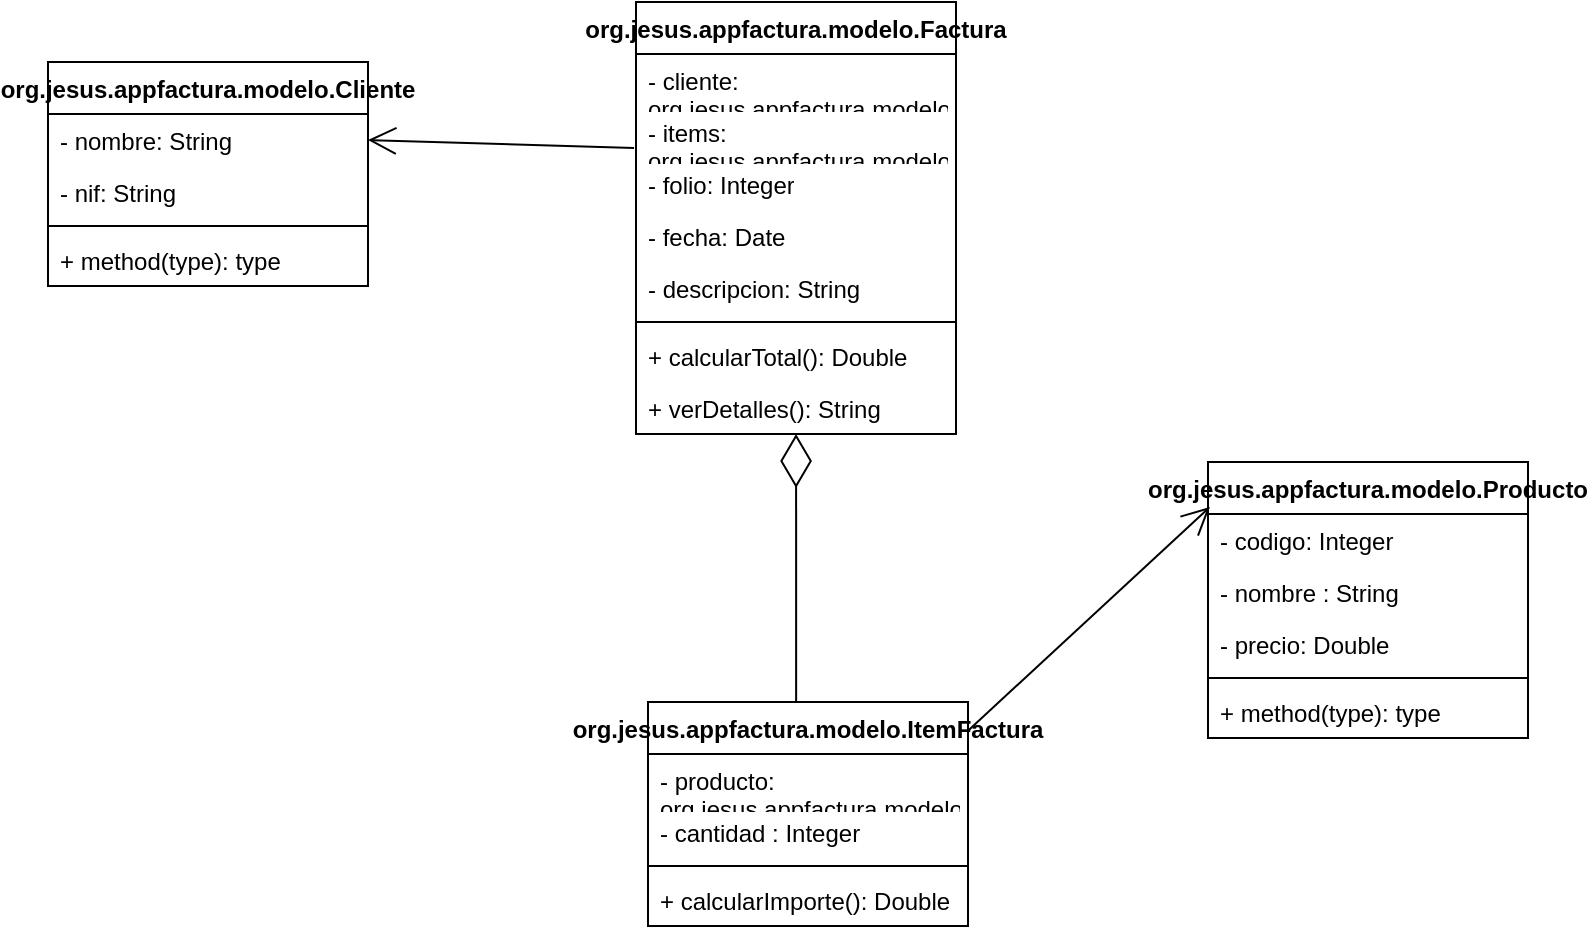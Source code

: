 <mxfile version="24.2.5" type="device">
  <diagram id="C5RBs43oDa-KdzZeNtuy" name="Page-1">
    <mxGraphModel dx="880" dy="524" grid="1" gridSize="10" guides="1" tooltips="1" connect="1" arrows="1" fold="1" page="1" pageScale="1" pageWidth="827" pageHeight="1169" math="0" shadow="0">
      <root>
        <mxCell id="WIyWlLk6GJQsqaUBKTNV-0" />
        <mxCell id="WIyWlLk6GJQsqaUBKTNV-1" parent="WIyWlLk6GJQsqaUBKTNV-0" />
        <mxCell id="KqwLH8ykXRefaGtw-HeZ-1" value="org.jesus.appfactura.modelo.Factura" style="swimlane;fontStyle=1;align=center;verticalAlign=top;childLayout=stackLayout;horizontal=1;startSize=26;horizontalStack=0;resizeParent=1;resizeParentMax=0;resizeLast=0;collapsible=1;marginBottom=0;whiteSpace=wrap;html=1;" vertex="1" parent="WIyWlLk6GJQsqaUBKTNV-1">
          <mxGeometry x="334" y="30" width="160" height="216" as="geometry" />
        </mxCell>
        <mxCell id="KqwLH8ykXRefaGtw-HeZ-21" value="- cliente: org.jesus.appfactura.modelo.Cliente&lt;div&gt;&lt;br&gt;&lt;/div&gt;" style="text;strokeColor=none;fillColor=none;align=left;verticalAlign=top;spacingLeft=4;spacingRight=4;overflow=hidden;rotatable=0;points=[[0,0.5],[1,0.5]];portConstraint=eastwest;whiteSpace=wrap;html=1;" vertex="1" parent="KqwLH8ykXRefaGtw-HeZ-1">
          <mxGeometry y="26" width="160" height="26" as="geometry" />
        </mxCell>
        <mxCell id="KqwLH8ykXRefaGtw-HeZ-2" value="&lt;div&gt;- items: org.jesus.appfactura.modelo.ItemFactura[]&lt;/div&gt;" style="text;strokeColor=none;fillColor=none;align=left;verticalAlign=top;spacingLeft=4;spacingRight=4;overflow=hidden;rotatable=0;points=[[0,0.5],[1,0.5]];portConstraint=eastwest;whiteSpace=wrap;html=1;" vertex="1" parent="KqwLH8ykXRefaGtw-HeZ-1">
          <mxGeometry y="52" width="160" height="26" as="geometry" />
        </mxCell>
        <mxCell id="KqwLH8ykXRefaGtw-HeZ-27" value="&lt;div&gt;- folio: Integer&lt;/div&gt;" style="text;strokeColor=none;fillColor=none;align=left;verticalAlign=top;spacingLeft=4;spacingRight=4;overflow=hidden;rotatable=0;points=[[0,0.5],[1,0.5]];portConstraint=eastwest;whiteSpace=wrap;html=1;" vertex="1" parent="KqwLH8ykXRefaGtw-HeZ-1">
          <mxGeometry y="78" width="160" height="26" as="geometry" />
        </mxCell>
        <mxCell id="KqwLH8ykXRefaGtw-HeZ-31" value="&lt;div&gt;- fecha: Date&lt;/div&gt;" style="text;strokeColor=none;fillColor=none;align=left;verticalAlign=top;spacingLeft=4;spacingRight=4;overflow=hidden;rotatable=0;points=[[0,0.5],[1,0.5]];portConstraint=eastwest;whiteSpace=wrap;html=1;" vertex="1" parent="KqwLH8ykXRefaGtw-HeZ-1">
          <mxGeometry y="104" width="160" height="26" as="geometry" />
        </mxCell>
        <mxCell id="KqwLH8ykXRefaGtw-HeZ-28" value="&lt;div&gt;- descripcion: String&lt;/div&gt;" style="text;strokeColor=none;fillColor=none;align=left;verticalAlign=top;spacingLeft=4;spacingRight=4;overflow=hidden;rotatable=0;points=[[0,0.5],[1,0.5]];portConstraint=eastwest;whiteSpace=wrap;html=1;" vertex="1" parent="KqwLH8ykXRefaGtw-HeZ-1">
          <mxGeometry y="130" width="160" height="26" as="geometry" />
        </mxCell>
        <mxCell id="KqwLH8ykXRefaGtw-HeZ-3" value="" style="line;strokeWidth=1;fillColor=none;align=left;verticalAlign=middle;spacingTop=-1;spacingLeft=3;spacingRight=3;rotatable=0;labelPosition=right;points=[];portConstraint=eastwest;strokeColor=inherit;" vertex="1" parent="KqwLH8ykXRefaGtw-HeZ-1">
          <mxGeometry y="156" width="160" height="8" as="geometry" />
        </mxCell>
        <mxCell id="KqwLH8ykXRefaGtw-HeZ-4" value="+ calcularTotal(): Double" style="text;strokeColor=none;fillColor=none;align=left;verticalAlign=top;spacingLeft=4;spacingRight=4;overflow=hidden;rotatable=0;points=[[0,0.5],[1,0.5]];portConstraint=eastwest;whiteSpace=wrap;html=1;" vertex="1" parent="KqwLH8ykXRefaGtw-HeZ-1">
          <mxGeometry y="164" width="160" height="26" as="geometry" />
        </mxCell>
        <mxCell id="KqwLH8ykXRefaGtw-HeZ-32" value="+ verDetalles(): String" style="text;strokeColor=none;fillColor=none;align=left;verticalAlign=top;spacingLeft=4;spacingRight=4;overflow=hidden;rotatable=0;points=[[0,0.5],[1,0.5]];portConstraint=eastwest;whiteSpace=wrap;html=1;" vertex="1" parent="KqwLH8ykXRefaGtw-HeZ-1">
          <mxGeometry y="190" width="160" height="26" as="geometry" />
        </mxCell>
        <mxCell id="KqwLH8ykXRefaGtw-HeZ-5" value="org.jesus.appfactura.modelo.Cliente" style="swimlane;fontStyle=1;align=center;verticalAlign=top;childLayout=stackLayout;horizontal=1;startSize=26;horizontalStack=0;resizeParent=1;resizeParentMax=0;resizeLast=0;collapsible=1;marginBottom=0;whiteSpace=wrap;html=1;" vertex="1" parent="WIyWlLk6GJQsqaUBKTNV-1">
          <mxGeometry x="40" y="60" width="160" height="112" as="geometry" />
        </mxCell>
        <mxCell id="KqwLH8ykXRefaGtw-HeZ-6" value="- nombre: String" style="text;strokeColor=none;fillColor=none;align=left;verticalAlign=top;spacingLeft=4;spacingRight=4;overflow=hidden;rotatable=0;points=[[0,0.5],[1,0.5]];portConstraint=eastwest;whiteSpace=wrap;html=1;" vertex="1" parent="KqwLH8ykXRefaGtw-HeZ-5">
          <mxGeometry y="26" width="160" height="26" as="geometry" />
        </mxCell>
        <mxCell id="KqwLH8ykXRefaGtw-HeZ-33" value="- nif: String" style="text;strokeColor=none;fillColor=none;align=left;verticalAlign=top;spacingLeft=4;spacingRight=4;overflow=hidden;rotatable=0;points=[[0,0.5],[1,0.5]];portConstraint=eastwest;whiteSpace=wrap;html=1;" vertex="1" parent="KqwLH8ykXRefaGtw-HeZ-5">
          <mxGeometry y="52" width="160" height="26" as="geometry" />
        </mxCell>
        <mxCell id="KqwLH8ykXRefaGtw-HeZ-7" value="" style="line;strokeWidth=1;fillColor=none;align=left;verticalAlign=middle;spacingTop=-1;spacingLeft=3;spacingRight=3;rotatable=0;labelPosition=right;points=[];portConstraint=eastwest;strokeColor=inherit;" vertex="1" parent="KqwLH8ykXRefaGtw-HeZ-5">
          <mxGeometry y="78" width="160" height="8" as="geometry" />
        </mxCell>
        <mxCell id="KqwLH8ykXRefaGtw-HeZ-8" value="+ method(type): type" style="text;strokeColor=none;fillColor=none;align=left;verticalAlign=top;spacingLeft=4;spacingRight=4;overflow=hidden;rotatable=0;points=[[0,0.5],[1,0.5]];portConstraint=eastwest;whiteSpace=wrap;html=1;" vertex="1" parent="KqwLH8ykXRefaGtw-HeZ-5">
          <mxGeometry y="86" width="160" height="26" as="geometry" />
        </mxCell>
        <mxCell id="KqwLH8ykXRefaGtw-HeZ-9" value="org.jesus.appfactura.modelo.Producto" style="swimlane;fontStyle=1;align=center;verticalAlign=top;childLayout=stackLayout;horizontal=1;startSize=26;horizontalStack=0;resizeParent=1;resizeParentMax=0;resizeLast=0;collapsible=1;marginBottom=0;whiteSpace=wrap;html=1;" vertex="1" parent="WIyWlLk6GJQsqaUBKTNV-1">
          <mxGeometry x="620" y="260" width="160" height="138" as="geometry" />
        </mxCell>
        <mxCell id="KqwLH8ykXRefaGtw-HeZ-10" value="- codigo: Integer" style="text;strokeColor=none;fillColor=none;align=left;verticalAlign=top;spacingLeft=4;spacingRight=4;overflow=hidden;rotatable=0;points=[[0,0.5],[1,0.5]];portConstraint=eastwest;whiteSpace=wrap;html=1;" vertex="1" parent="KqwLH8ykXRefaGtw-HeZ-9">
          <mxGeometry y="26" width="160" height="26" as="geometry" />
        </mxCell>
        <mxCell id="KqwLH8ykXRefaGtw-HeZ-24" value="- nombre : String" style="text;strokeColor=none;fillColor=none;align=left;verticalAlign=top;spacingLeft=4;spacingRight=4;overflow=hidden;rotatable=0;points=[[0,0.5],[1,0.5]];portConstraint=eastwest;whiteSpace=wrap;html=1;" vertex="1" parent="KqwLH8ykXRefaGtw-HeZ-9">
          <mxGeometry y="52" width="160" height="26" as="geometry" />
        </mxCell>
        <mxCell id="KqwLH8ykXRefaGtw-HeZ-25" value="- precio: Double" style="text;strokeColor=none;fillColor=none;align=left;verticalAlign=top;spacingLeft=4;spacingRight=4;overflow=hidden;rotatable=0;points=[[0,0.5],[1,0.5]];portConstraint=eastwest;whiteSpace=wrap;html=1;" vertex="1" parent="KqwLH8ykXRefaGtw-HeZ-9">
          <mxGeometry y="78" width="160" height="26" as="geometry" />
        </mxCell>
        <mxCell id="KqwLH8ykXRefaGtw-HeZ-11" value="" style="line;strokeWidth=1;fillColor=none;align=left;verticalAlign=middle;spacingTop=-1;spacingLeft=3;spacingRight=3;rotatable=0;labelPosition=right;points=[];portConstraint=eastwest;strokeColor=inherit;" vertex="1" parent="KqwLH8ykXRefaGtw-HeZ-9">
          <mxGeometry y="104" width="160" height="8" as="geometry" />
        </mxCell>
        <mxCell id="KqwLH8ykXRefaGtw-HeZ-12" value="+ method(type): type" style="text;strokeColor=none;fillColor=none;align=left;verticalAlign=top;spacingLeft=4;spacingRight=4;overflow=hidden;rotatable=0;points=[[0,0.5],[1,0.5]];portConstraint=eastwest;whiteSpace=wrap;html=1;" vertex="1" parent="KqwLH8ykXRefaGtw-HeZ-9">
          <mxGeometry y="112" width="160" height="26" as="geometry" />
        </mxCell>
        <mxCell id="KqwLH8ykXRefaGtw-HeZ-13" value="org.jesus.appfactura.modelo.ItemFactura" style="swimlane;fontStyle=1;align=center;verticalAlign=top;childLayout=stackLayout;horizontal=1;startSize=26;horizontalStack=0;resizeParent=1;resizeParentMax=0;resizeLast=0;collapsible=1;marginBottom=0;whiteSpace=wrap;html=1;" vertex="1" parent="WIyWlLk6GJQsqaUBKTNV-1">
          <mxGeometry x="340" y="380" width="160" height="112" as="geometry" />
        </mxCell>
        <mxCell id="KqwLH8ykXRefaGtw-HeZ-14" value="- producto: org.jesus.appfactura.modelo.Producto" style="text;strokeColor=none;fillColor=none;align=left;verticalAlign=top;spacingLeft=4;spacingRight=4;overflow=hidden;rotatable=0;points=[[0,0.5],[1,0.5]];portConstraint=eastwest;whiteSpace=wrap;html=1;" vertex="1" parent="KqwLH8ykXRefaGtw-HeZ-13">
          <mxGeometry y="26" width="160" height="26" as="geometry" />
        </mxCell>
        <mxCell id="KqwLH8ykXRefaGtw-HeZ-26" value="- cantidad : Integer" style="text;strokeColor=none;fillColor=none;align=left;verticalAlign=top;spacingLeft=4;spacingRight=4;overflow=hidden;rotatable=0;points=[[0,0.5],[1,0.5]];portConstraint=eastwest;whiteSpace=wrap;html=1;" vertex="1" parent="KqwLH8ykXRefaGtw-HeZ-13">
          <mxGeometry y="52" width="160" height="26" as="geometry" />
        </mxCell>
        <mxCell id="KqwLH8ykXRefaGtw-HeZ-15" value="" style="line;strokeWidth=1;fillColor=none;align=left;verticalAlign=middle;spacingTop=-1;spacingLeft=3;spacingRight=3;rotatable=0;labelPosition=right;points=[];portConstraint=eastwest;strokeColor=inherit;" vertex="1" parent="KqwLH8ykXRefaGtw-HeZ-13">
          <mxGeometry y="78" width="160" height="8" as="geometry" />
        </mxCell>
        <mxCell id="KqwLH8ykXRefaGtw-HeZ-16" value="+ calcularImporte(): Double" style="text;strokeColor=none;fillColor=none;align=left;verticalAlign=top;spacingLeft=4;spacingRight=4;overflow=hidden;rotatable=0;points=[[0,0.5],[1,0.5]];portConstraint=eastwest;whiteSpace=wrap;html=1;" vertex="1" parent="KqwLH8ykXRefaGtw-HeZ-13">
          <mxGeometry y="86" width="160" height="26" as="geometry" />
        </mxCell>
        <mxCell id="KqwLH8ykXRefaGtw-HeZ-20" value="" style="endArrow=open;endFill=1;endSize=12;html=1;rounded=0;entryX=1;entryY=0.5;entryDx=0;entryDy=0;exitX=-0.006;exitY=0.808;exitDx=0;exitDy=0;exitPerimeter=0;" edge="1" parent="WIyWlLk6GJQsqaUBKTNV-1" source="KqwLH8ykXRefaGtw-HeZ-2" target="KqwLH8ykXRefaGtw-HeZ-6">
          <mxGeometry width="160" relative="1" as="geometry">
            <mxPoint x="150" y="72.5" as="sourcePoint" />
            <mxPoint x="310" y="72.5" as="targetPoint" />
          </mxGeometry>
        </mxCell>
        <mxCell id="KqwLH8ykXRefaGtw-HeZ-22" value="" style="endArrow=diamondThin;endFill=0;endSize=24;html=1;rounded=0;exitX=0.463;exitY=0;exitDx=0;exitDy=0;exitPerimeter=0;" edge="1" parent="WIyWlLk6GJQsqaUBKTNV-1" source="KqwLH8ykXRefaGtw-HeZ-13" target="KqwLH8ykXRefaGtw-HeZ-1">
          <mxGeometry width="160" relative="1" as="geometry">
            <mxPoint x="340" y="270" as="sourcePoint" />
            <mxPoint x="500" y="270" as="targetPoint" />
          </mxGeometry>
        </mxCell>
        <mxCell id="KqwLH8ykXRefaGtw-HeZ-23" value="" style="endArrow=open;endFill=1;endSize=12;html=1;rounded=0;entryX=0.006;entryY=0.163;entryDx=0;entryDy=0;entryPerimeter=0;exitX=1;exitY=0.128;exitDx=0;exitDy=0;exitPerimeter=0;" edge="1" parent="WIyWlLk6GJQsqaUBKTNV-1" source="KqwLH8ykXRefaGtw-HeZ-13" target="KqwLH8ykXRefaGtw-HeZ-9">
          <mxGeometry width="160" relative="1" as="geometry">
            <mxPoint x="340" y="270" as="sourcePoint" />
            <mxPoint x="500" y="270" as="targetPoint" />
          </mxGeometry>
        </mxCell>
      </root>
    </mxGraphModel>
  </diagram>
</mxfile>
